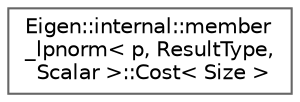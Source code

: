 digraph "Graphical Class Hierarchy"
{
 // LATEX_PDF_SIZE
  bgcolor="transparent";
  edge [fontname=Helvetica,fontsize=10,labelfontname=Helvetica,labelfontsize=10];
  node [fontname=Helvetica,fontsize=10,shape=box,height=0.2,width=0.4];
  rankdir="LR";
  Node0 [id="Node000000",label="Eigen::internal::member\l_lpnorm\< p, ResultType,\l Scalar \>::Cost\< Size \>",height=0.2,width=0.4,color="grey40", fillcolor="white", style="filled",URL="$structEigen_1_1internal_1_1member__lpnorm_1_1Cost.html",tooltip=" "];
}

